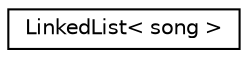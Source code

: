 digraph "Graphical Class Hierarchy"
{
 // LATEX_PDF_SIZE
  edge [fontname="Helvetica",fontsize="10",labelfontname="Helvetica",labelfontsize="10"];
  node [fontname="Helvetica",fontsize="10",shape=record];
  rankdir="LR";
  Node0 [label="LinkedList\< song \>",height=0.2,width=0.4,color="black", fillcolor="white", style="filled",URL="$class_linked_list.html",tooltip=" "];
}
